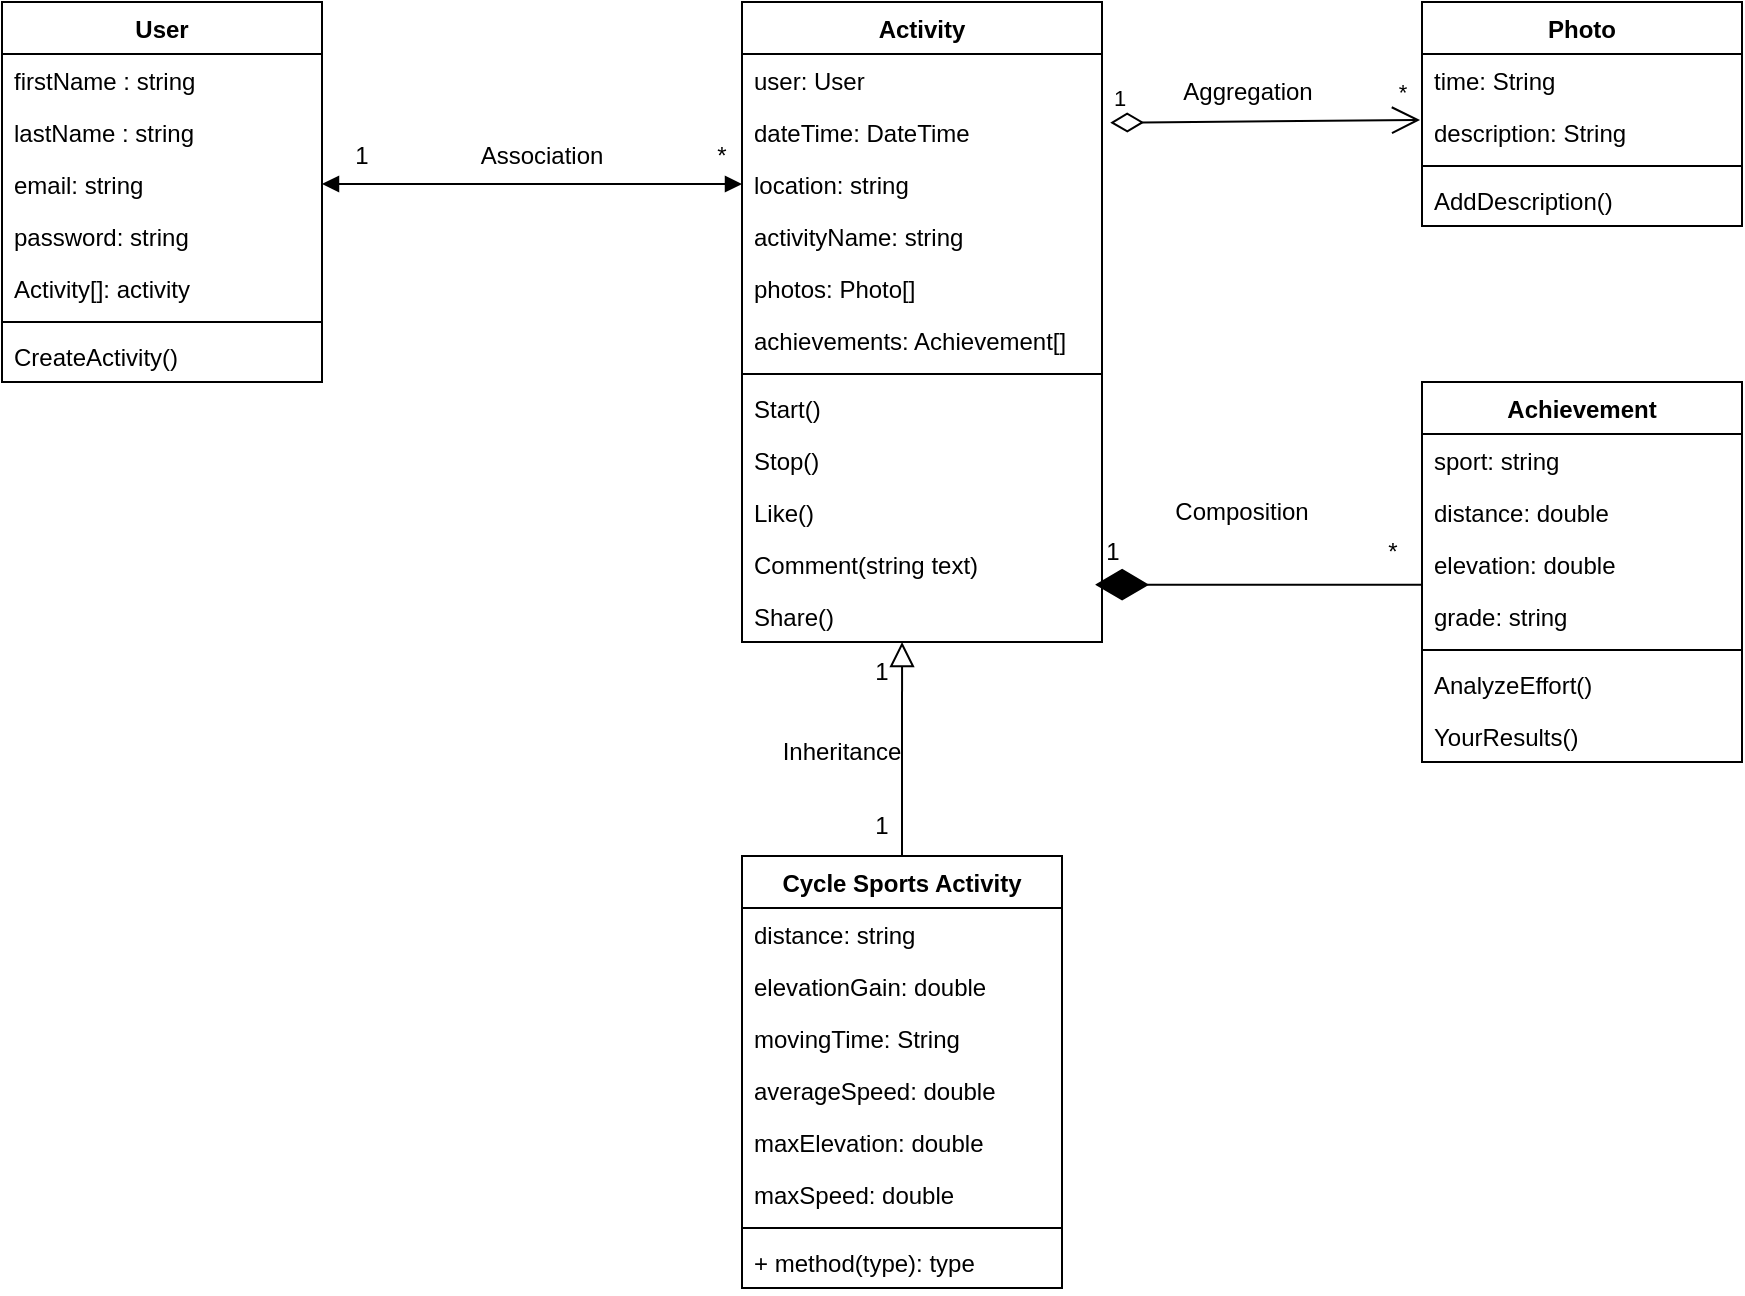 <mxfile version="20.8.19" type="device"><diagram id="C5RBs43oDa-KdzZeNtuy" name="Page-1"><mxGraphModel dx="1434" dy="796" grid="1" gridSize="10" guides="1" tooltips="1" connect="1" arrows="1" fold="1" page="1" pageScale="1" pageWidth="827" pageHeight="1169" math="0" shadow="0"><root><mxCell id="WIyWlLk6GJQsqaUBKTNV-0"/><mxCell id="WIyWlLk6GJQsqaUBKTNV-1" parent="WIyWlLk6GJQsqaUBKTNV-0"/><mxCell id="o6L0MVRRE6MHQpoAwsV1-11" value="Activity" style="swimlane;fontStyle=1;align=center;verticalAlign=top;childLayout=stackLayout;horizontal=1;startSize=26;horizontalStack=0;resizeParent=1;resizeParentMax=0;resizeLast=0;collapsible=1;marginBottom=0;" parent="WIyWlLk6GJQsqaUBKTNV-1" vertex="1"><mxGeometry x="440" y="50" width="180" height="320" as="geometry"/></mxCell><mxCell id="o6L0MVRRE6MHQpoAwsV1-12" value="user: User" style="text;strokeColor=none;fillColor=none;align=left;verticalAlign=top;spacingLeft=4;spacingRight=4;overflow=hidden;rotatable=0;points=[[0,0.5],[1,0.5]];portConstraint=eastwest;" parent="o6L0MVRRE6MHQpoAwsV1-11" vertex="1"><mxGeometry y="26" width="180" height="26" as="geometry"/></mxCell><mxCell id="o6L0MVRRE6MHQpoAwsV1-15" value="dateTime: DateTime" style="text;strokeColor=none;fillColor=none;align=left;verticalAlign=top;spacingLeft=4;spacingRight=4;overflow=hidden;rotatable=0;points=[[0,0.5],[1,0.5]];portConstraint=eastwest;" parent="o6L0MVRRE6MHQpoAwsV1-11" vertex="1"><mxGeometry y="52" width="180" height="26" as="geometry"/></mxCell><mxCell id="o6L0MVRRE6MHQpoAwsV1-16" value="location: string " style="text;strokeColor=none;fillColor=none;align=left;verticalAlign=top;spacingLeft=4;spacingRight=4;overflow=hidden;rotatable=0;points=[[0,0.5],[1,0.5]];portConstraint=eastwest;" parent="o6L0MVRRE6MHQpoAwsV1-11" vertex="1"><mxGeometry y="78" width="180" height="26" as="geometry"/></mxCell><mxCell id="o6L0MVRRE6MHQpoAwsV1-17" value="activityName: string " style="text;strokeColor=none;fillColor=none;align=left;verticalAlign=top;spacingLeft=4;spacingRight=4;overflow=hidden;rotatable=0;points=[[0,0.5],[1,0.5]];portConstraint=eastwest;" parent="o6L0MVRRE6MHQpoAwsV1-11" vertex="1"><mxGeometry y="104" width="180" height="26" as="geometry"/></mxCell><mxCell id="Q2yVUJdEQ06yxl1sDuA2-0" value="photos: Photo[]" style="text;strokeColor=none;fillColor=none;align=left;verticalAlign=top;spacingLeft=4;spacingRight=4;overflow=hidden;rotatable=0;points=[[0,0.5],[1,0.5]];portConstraint=eastwest;" vertex="1" parent="o6L0MVRRE6MHQpoAwsV1-11"><mxGeometry y="130" width="180" height="26" as="geometry"/></mxCell><mxCell id="o6L0MVRRE6MHQpoAwsV1-19" value="achievements: Achievement[]" style="text;strokeColor=none;fillColor=none;align=left;verticalAlign=top;spacingLeft=4;spacingRight=4;overflow=hidden;rotatable=0;points=[[0,0.5],[1,0.5]];portConstraint=eastwest;" parent="o6L0MVRRE6MHQpoAwsV1-11" vertex="1"><mxGeometry y="156" width="180" height="26" as="geometry"/></mxCell><mxCell id="o6L0MVRRE6MHQpoAwsV1-13" value="" style="line;strokeWidth=1;fillColor=none;align=left;verticalAlign=middle;spacingTop=-1;spacingLeft=3;spacingRight=3;rotatable=0;labelPosition=right;points=[];portConstraint=eastwest;strokeColor=inherit;" parent="o6L0MVRRE6MHQpoAwsV1-11" vertex="1"><mxGeometry y="182" width="180" height="8" as="geometry"/></mxCell><mxCell id="o6L0MVRRE6MHQpoAwsV1-14" value="Start()" style="text;strokeColor=none;fillColor=none;align=left;verticalAlign=top;spacingLeft=4;spacingRight=4;overflow=hidden;rotatable=0;points=[[0,0.5],[1,0.5]];portConstraint=eastwest;" parent="o6L0MVRRE6MHQpoAwsV1-11" vertex="1"><mxGeometry y="190" width="180" height="26" as="geometry"/></mxCell><mxCell id="o6L0MVRRE6MHQpoAwsV1-27" value="Stop()" style="text;strokeColor=none;fillColor=none;align=left;verticalAlign=top;spacingLeft=4;spacingRight=4;overflow=hidden;rotatable=0;points=[[0,0.5],[1,0.5]];portConstraint=eastwest;" parent="o6L0MVRRE6MHQpoAwsV1-11" vertex="1"><mxGeometry y="216" width="180" height="26" as="geometry"/></mxCell><mxCell id="o6L0MVRRE6MHQpoAwsV1-26" value="Like()" style="text;strokeColor=none;fillColor=none;align=left;verticalAlign=top;spacingLeft=4;spacingRight=4;overflow=hidden;rotatable=0;points=[[0,0.5],[1,0.5]];portConstraint=eastwest;" parent="o6L0MVRRE6MHQpoAwsV1-11" vertex="1"><mxGeometry y="242" width="180" height="26" as="geometry"/></mxCell><mxCell id="o6L0MVRRE6MHQpoAwsV1-20" value="Comment(string text)" style="text;strokeColor=none;fillColor=none;align=left;verticalAlign=top;spacingLeft=4;spacingRight=4;overflow=hidden;rotatable=0;points=[[0,0.5],[1,0.5]];portConstraint=eastwest;" parent="o6L0MVRRE6MHQpoAwsV1-11" vertex="1"><mxGeometry y="268" width="180" height="26" as="geometry"/></mxCell><mxCell id="o6L0MVRRE6MHQpoAwsV1-21" value="Share()" style="text;strokeColor=none;fillColor=none;align=left;verticalAlign=top;spacingLeft=4;spacingRight=4;overflow=hidden;rotatable=0;points=[[0,0.5],[1,0.5]];portConstraint=eastwest;" parent="o6L0MVRRE6MHQpoAwsV1-11" vertex="1"><mxGeometry y="294" width="180" height="26" as="geometry"/></mxCell><mxCell id="o6L0MVRRE6MHQpoAwsV1-36" value="Photo" style="swimlane;fontStyle=1;align=center;verticalAlign=top;childLayout=stackLayout;horizontal=1;startSize=26;horizontalStack=0;resizeParent=1;resizeParentMax=0;resizeLast=0;collapsible=1;marginBottom=0;" parent="WIyWlLk6GJQsqaUBKTNV-1" vertex="1"><mxGeometry x="780" y="50" width="160" height="112" as="geometry"/></mxCell><mxCell id="o6L0MVRRE6MHQpoAwsV1-37" value="time: String" style="text;strokeColor=none;fillColor=none;align=left;verticalAlign=top;spacingLeft=4;spacingRight=4;overflow=hidden;rotatable=0;points=[[0,0.5],[1,0.5]];portConstraint=eastwest;" parent="o6L0MVRRE6MHQpoAwsV1-36" vertex="1"><mxGeometry y="26" width="160" height="26" as="geometry"/></mxCell><mxCell id="o6L0MVRRE6MHQpoAwsV1-49" value="description: String" style="text;strokeColor=none;fillColor=none;align=left;verticalAlign=top;spacingLeft=4;spacingRight=4;overflow=hidden;rotatable=0;points=[[0,0.5],[1,0.5]];portConstraint=eastwest;" parent="o6L0MVRRE6MHQpoAwsV1-36" vertex="1"><mxGeometry y="52" width="160" height="26" as="geometry"/></mxCell><mxCell id="o6L0MVRRE6MHQpoAwsV1-38" value="" style="line;strokeWidth=1;fillColor=none;align=left;verticalAlign=middle;spacingTop=-1;spacingLeft=3;spacingRight=3;rotatable=0;labelPosition=right;points=[];portConstraint=eastwest;strokeColor=inherit;" parent="o6L0MVRRE6MHQpoAwsV1-36" vertex="1"><mxGeometry y="78" width="160" height="8" as="geometry"/></mxCell><mxCell id="o6L0MVRRE6MHQpoAwsV1-39" value="AddDescription()" style="text;strokeColor=none;fillColor=none;align=left;verticalAlign=top;spacingLeft=4;spacingRight=4;overflow=hidden;rotatable=0;points=[[0,0.5],[1,0.5]];portConstraint=eastwest;" parent="o6L0MVRRE6MHQpoAwsV1-36" vertex="1"><mxGeometry y="86" width="160" height="26" as="geometry"/></mxCell><mxCell id="o6L0MVRRE6MHQpoAwsV1-50" value="Achievement" style="swimlane;fontStyle=1;align=center;verticalAlign=top;childLayout=stackLayout;horizontal=1;startSize=26;horizontalStack=0;resizeParent=1;resizeParentMax=0;resizeLast=0;collapsible=1;marginBottom=0;" parent="WIyWlLk6GJQsqaUBKTNV-1" vertex="1"><mxGeometry x="780" y="240" width="160" height="190" as="geometry"/></mxCell><mxCell id="o6L0MVRRE6MHQpoAwsV1-51" value="sport: string&#10;" style="text;strokeColor=none;fillColor=none;align=left;verticalAlign=top;spacingLeft=4;spacingRight=4;overflow=hidden;rotatable=0;points=[[0,0.5],[1,0.5]];portConstraint=eastwest;" parent="o6L0MVRRE6MHQpoAwsV1-50" vertex="1"><mxGeometry y="26" width="160" height="26" as="geometry"/></mxCell><mxCell id="o6L0MVRRE6MHQpoAwsV1-54" value="distance: double" style="text;strokeColor=none;fillColor=none;align=left;verticalAlign=top;spacingLeft=4;spacingRight=4;overflow=hidden;rotatable=0;points=[[0,0.5],[1,0.5]];portConstraint=eastwest;" parent="o6L0MVRRE6MHQpoAwsV1-50" vertex="1"><mxGeometry y="52" width="160" height="26" as="geometry"/></mxCell><mxCell id="o6L0MVRRE6MHQpoAwsV1-56" value="elevation: double" style="text;strokeColor=none;fillColor=none;align=left;verticalAlign=top;spacingLeft=4;spacingRight=4;overflow=hidden;rotatable=0;points=[[0,0.5],[1,0.5]];portConstraint=eastwest;" parent="o6L0MVRRE6MHQpoAwsV1-50" vertex="1"><mxGeometry y="78" width="160" height="26" as="geometry"/></mxCell><mxCell id="o6L0MVRRE6MHQpoAwsV1-57" value="grade: string" style="text;strokeColor=none;fillColor=none;align=left;verticalAlign=top;spacingLeft=4;spacingRight=4;overflow=hidden;rotatable=0;points=[[0,0.5],[1,0.5]];portConstraint=eastwest;" parent="o6L0MVRRE6MHQpoAwsV1-50" vertex="1"><mxGeometry y="104" width="160" height="26" as="geometry"/></mxCell><mxCell id="o6L0MVRRE6MHQpoAwsV1-52" value="" style="line;strokeWidth=1;fillColor=none;align=left;verticalAlign=middle;spacingTop=-1;spacingLeft=3;spacingRight=3;rotatable=0;labelPosition=right;points=[];portConstraint=eastwest;strokeColor=inherit;" parent="o6L0MVRRE6MHQpoAwsV1-50" vertex="1"><mxGeometry y="130" width="160" height="8" as="geometry"/></mxCell><mxCell id="o6L0MVRRE6MHQpoAwsV1-53" value="AnalyzeEffort()" style="text;strokeColor=none;fillColor=none;align=left;verticalAlign=top;spacingLeft=4;spacingRight=4;overflow=hidden;rotatable=0;points=[[0,0.5],[1,0.5]];portConstraint=eastwest;" parent="o6L0MVRRE6MHQpoAwsV1-50" vertex="1"><mxGeometry y="138" width="160" height="26" as="geometry"/></mxCell><mxCell id="o6L0MVRRE6MHQpoAwsV1-55" value="YourResults()" style="text;strokeColor=none;fillColor=none;align=left;verticalAlign=top;spacingLeft=4;spacingRight=4;overflow=hidden;rotatable=0;points=[[0,0.5],[1,0.5]];portConstraint=eastwest;" parent="o6L0MVRRE6MHQpoAwsV1-50" vertex="1"><mxGeometry y="164" width="160" height="26" as="geometry"/></mxCell><mxCell id="o6L0MVRRE6MHQpoAwsV1-63" value="1" style="endArrow=open;html=1;endSize=12;startArrow=diamondThin;startSize=14;startFill=0;align=left;verticalAlign=bottom;rounded=0;exitX=1.023;exitY=0.321;exitDx=0;exitDy=0;exitPerimeter=0;entryX=-0.006;entryY=0.269;entryDx=0;entryDy=0;entryPerimeter=0;" parent="WIyWlLk6GJQsqaUBKTNV-1" source="o6L0MVRRE6MHQpoAwsV1-15" edge="1" target="o6L0MVRRE6MHQpoAwsV1-49"><mxGeometry x="-1" y="3" relative="1" as="geometry"><mxPoint x="620" y="220" as="sourcePoint"/><mxPoint x="760" y="109" as="targetPoint"/></mxGeometry></mxCell><mxCell id="0hP5-oJ4GuAg51ik-DVB-3" value="*" style="edgeLabel;html=1;align=center;verticalAlign=middle;resizable=0;points=[];" parent="o6L0MVRRE6MHQpoAwsV1-63" vertex="1" connectable="0"><mxGeometry x="-0.855" y="-1" relative="1" as="geometry"><mxPoint x="135" y="-16" as="offset"/></mxGeometry></mxCell><mxCell id="o6L0MVRRE6MHQpoAwsV1-69" value="Cycle Sports Activity" style="swimlane;fontStyle=1;align=center;verticalAlign=top;childLayout=stackLayout;horizontal=1;startSize=26;horizontalStack=0;resizeParent=1;resizeParentMax=0;resizeLast=0;collapsible=1;marginBottom=0;" parent="WIyWlLk6GJQsqaUBKTNV-1" vertex="1"><mxGeometry x="440" y="477" width="160" height="216" as="geometry"/></mxCell><mxCell id="o6L0MVRRE6MHQpoAwsV1-70" value="distance: string" style="text;strokeColor=none;fillColor=none;align=left;verticalAlign=top;spacingLeft=4;spacingRight=4;overflow=hidden;rotatable=0;points=[[0,0.5],[1,0.5]];portConstraint=eastwest;" parent="o6L0MVRRE6MHQpoAwsV1-69" vertex="1"><mxGeometry y="26" width="160" height="26" as="geometry"/></mxCell><mxCell id="o6L0MVRRE6MHQpoAwsV1-147" value="elevationGain: double" style="text;strokeColor=none;fillColor=none;align=left;verticalAlign=top;spacingLeft=4;spacingRight=4;overflow=hidden;rotatable=0;points=[[0,0.5],[1,0.5]];portConstraint=eastwest;" parent="o6L0MVRRE6MHQpoAwsV1-69" vertex="1"><mxGeometry y="52" width="160" height="26" as="geometry"/></mxCell><mxCell id="o6L0MVRRE6MHQpoAwsV1-148" value="movingTime: String" style="text;strokeColor=none;fillColor=none;align=left;verticalAlign=top;spacingLeft=4;spacingRight=4;overflow=hidden;rotatable=0;points=[[0,0.5],[1,0.5]];portConstraint=eastwest;" parent="o6L0MVRRE6MHQpoAwsV1-69" vertex="1"><mxGeometry y="78" width="160" height="26" as="geometry"/></mxCell><mxCell id="o6L0MVRRE6MHQpoAwsV1-149" value="averageSpeed: double" style="text;strokeColor=none;fillColor=none;align=left;verticalAlign=top;spacingLeft=4;spacingRight=4;overflow=hidden;rotatable=0;points=[[0,0.5],[1,0.5]];portConstraint=eastwest;" parent="o6L0MVRRE6MHQpoAwsV1-69" vertex="1"><mxGeometry y="104" width="160" height="26" as="geometry"/></mxCell><mxCell id="o6L0MVRRE6MHQpoAwsV1-150" value="maxElevation: double" style="text;strokeColor=none;fillColor=none;align=left;verticalAlign=top;spacingLeft=4;spacingRight=4;overflow=hidden;rotatable=0;points=[[0,0.5],[1,0.5]];portConstraint=eastwest;" parent="o6L0MVRRE6MHQpoAwsV1-69" vertex="1"><mxGeometry y="130" width="160" height="26" as="geometry"/></mxCell><mxCell id="o6L0MVRRE6MHQpoAwsV1-151" value="maxSpeed: double" style="text;strokeColor=none;fillColor=none;align=left;verticalAlign=top;spacingLeft=4;spacingRight=4;overflow=hidden;rotatable=0;points=[[0,0.5],[1,0.5]];portConstraint=eastwest;" parent="o6L0MVRRE6MHQpoAwsV1-69" vertex="1"><mxGeometry y="156" width="160" height="26" as="geometry"/></mxCell><mxCell id="o6L0MVRRE6MHQpoAwsV1-71" value="" style="line;strokeWidth=1;fillColor=none;align=left;verticalAlign=middle;spacingTop=-1;spacingLeft=3;spacingRight=3;rotatable=0;labelPosition=right;points=[];portConstraint=eastwest;strokeColor=inherit;" parent="o6L0MVRRE6MHQpoAwsV1-69" vertex="1"><mxGeometry y="182" width="160" height="8" as="geometry"/></mxCell><mxCell id="o6L0MVRRE6MHQpoAwsV1-72" value="+ method(type): type" style="text;strokeColor=none;fillColor=none;align=left;verticalAlign=top;spacingLeft=4;spacingRight=4;overflow=hidden;rotatable=0;points=[[0,0.5],[1,0.5]];portConstraint=eastwest;" parent="o6L0MVRRE6MHQpoAwsV1-69" vertex="1"><mxGeometry y="190" width="160" height="26" as="geometry"/></mxCell><mxCell id="o6L0MVRRE6MHQpoAwsV1-77" value="" style="endArrow=block;endSize=10;endFill=0;shadow=0;strokeWidth=1;rounded=0;elbow=vertical;exitX=0.5;exitY=0;exitDx=0;exitDy=0;entryX=0.667;entryY=0;entryDx=0;entryDy=0;entryPerimeter=0;" parent="WIyWlLk6GJQsqaUBKTNV-1" source="o6L0MVRRE6MHQpoAwsV1-69" edge="1" target="0hP5-oJ4GuAg51ik-DVB-7"><mxGeometry width="160" relative="1" as="geometry"><mxPoint x="383" y="-70" as="sourcePoint"/><mxPoint x="520" y="350" as="targetPoint"/></mxGeometry></mxCell><mxCell id="o6L0MVRRE6MHQpoAwsV1-121" value="User" style="swimlane;fontStyle=1;align=center;verticalAlign=top;childLayout=stackLayout;horizontal=1;startSize=26;horizontalStack=0;resizeParent=1;resizeParentMax=0;resizeLast=0;collapsible=1;marginBottom=0;" parent="WIyWlLk6GJQsqaUBKTNV-1" vertex="1"><mxGeometry x="70" y="50" width="160" height="190" as="geometry"/></mxCell><mxCell id="o6L0MVRRE6MHQpoAwsV1-122" value="firstName : string" style="text;strokeColor=none;fillColor=none;align=left;verticalAlign=top;spacingLeft=4;spacingRight=4;overflow=hidden;rotatable=0;points=[[0,0.5],[1,0.5]];portConstraint=eastwest;" parent="o6L0MVRRE6MHQpoAwsV1-121" vertex="1"><mxGeometry y="26" width="160" height="26" as="geometry"/></mxCell><mxCell id="o6L0MVRRE6MHQpoAwsV1-125" value="lastName : string" style="text;strokeColor=none;fillColor=none;align=left;verticalAlign=top;spacingLeft=4;spacingRight=4;overflow=hidden;rotatable=0;points=[[0,0.5],[1,0.5]];portConstraint=eastwest;" parent="o6L0MVRRE6MHQpoAwsV1-121" vertex="1"><mxGeometry y="52" width="160" height="26" as="geometry"/></mxCell><mxCell id="o6L0MVRRE6MHQpoAwsV1-127" value="email: string" style="text;strokeColor=none;fillColor=none;align=left;verticalAlign=top;spacingLeft=4;spacingRight=4;overflow=hidden;rotatable=0;points=[[0,0.5],[1,0.5]];portConstraint=eastwest;" parent="o6L0MVRRE6MHQpoAwsV1-121" vertex="1"><mxGeometry y="78" width="160" height="26" as="geometry"/></mxCell><mxCell id="Q2yVUJdEQ06yxl1sDuA2-5" value="password: string" style="text;strokeColor=none;fillColor=none;align=left;verticalAlign=top;spacingLeft=4;spacingRight=4;overflow=hidden;rotatable=0;points=[[0,0.5],[1,0.5]];portConstraint=eastwest;" vertex="1" parent="o6L0MVRRE6MHQpoAwsV1-121"><mxGeometry y="104" width="160" height="26" as="geometry"/></mxCell><mxCell id="o6L0MVRRE6MHQpoAwsV1-146" value="Activity[]: activity" style="text;strokeColor=none;fillColor=none;align=left;verticalAlign=top;spacingLeft=4;spacingRight=4;overflow=hidden;rotatable=0;points=[[0,0.5],[1,0.5]];portConstraint=eastwest;" parent="o6L0MVRRE6MHQpoAwsV1-121" vertex="1"><mxGeometry y="130" width="160" height="26" as="geometry"/></mxCell><mxCell id="o6L0MVRRE6MHQpoAwsV1-123" value="" style="line;strokeWidth=1;fillColor=none;align=left;verticalAlign=middle;spacingTop=-1;spacingLeft=3;spacingRight=3;rotatable=0;labelPosition=right;points=[];portConstraint=eastwest;strokeColor=inherit;" parent="o6L0MVRRE6MHQpoAwsV1-121" vertex="1"><mxGeometry y="156" width="160" height="8" as="geometry"/></mxCell><mxCell id="o6L0MVRRE6MHQpoAwsV1-124" value="CreateActivity()" style="text;strokeColor=none;fillColor=none;align=left;verticalAlign=top;spacingLeft=4;spacingRight=4;overflow=hidden;rotatable=0;points=[[0,0.5],[1,0.5]];portConstraint=eastwest;" parent="o6L0MVRRE6MHQpoAwsV1-121" vertex="1"><mxGeometry y="164" width="160" height="26" as="geometry"/></mxCell><mxCell id="o6L0MVRRE6MHQpoAwsV1-126" value="" style="endArrow=block;startArrow=block;endFill=1;startFill=1;html=1;rounded=0;exitX=1;exitY=0.5;exitDx=0;exitDy=0;exitPerimeter=0;" parent="WIyWlLk6GJQsqaUBKTNV-1" source="o6L0MVRRE6MHQpoAwsV1-127" edge="1"><mxGeometry width="160" relative="1" as="geometry"><mxPoint x="230" y="137.41" as="sourcePoint"/><mxPoint x="440" y="141" as="targetPoint"/></mxGeometry></mxCell><mxCell id="o6L0MVRRE6MHQpoAwsV1-152" value="Inheritance" style="text;html=1;strokeColor=none;fillColor=none;align=center;verticalAlign=middle;whiteSpace=wrap;rounded=0;" parent="WIyWlLk6GJQsqaUBKTNV-1" vertex="1"><mxGeometry x="460" y="410" width="60" height="30" as="geometry"/></mxCell><mxCell id="o6L0MVRRE6MHQpoAwsV1-154" value="Association" style="text;html=1;strokeColor=none;fillColor=none;align=center;verticalAlign=middle;whiteSpace=wrap;rounded=0;" parent="WIyWlLk6GJQsqaUBKTNV-1" vertex="1"><mxGeometry x="310" y="112" width="60" height="30" as="geometry"/></mxCell><mxCell id="o6L0MVRRE6MHQpoAwsV1-155" value="Aggregation" style="text;html=1;strokeColor=none;fillColor=none;align=center;verticalAlign=middle;whiteSpace=wrap;rounded=0;" parent="WIyWlLk6GJQsqaUBKTNV-1" vertex="1"><mxGeometry x="663" y="80" width="60" height="30" as="geometry"/></mxCell><mxCell id="o6L0MVRRE6MHQpoAwsV1-167" value="" style="endArrow=diamondThin;endFill=1;endSize=24;html=1;rounded=0;entryX=0.981;entryY=-0.103;entryDx=0;entryDy=0;entryPerimeter=0;exitX=0;exitY=0.897;exitDx=0;exitDy=0;exitPerimeter=0;" parent="WIyWlLk6GJQsqaUBKTNV-1" source="o6L0MVRRE6MHQpoAwsV1-56" target="o6L0MVRRE6MHQpoAwsV1-21" edge="1"><mxGeometry width="160" relative="1" as="geometry"><mxPoint x="760" y="320" as="sourcePoint"/><mxPoint x="620" y="322" as="targetPoint"/></mxGeometry></mxCell><mxCell id="o6L0MVRRE6MHQpoAwsV1-171" value="Composition" style="text;html=1;strokeColor=none;fillColor=none;align=center;verticalAlign=middle;whiteSpace=wrap;rounded=0;" parent="WIyWlLk6GJQsqaUBKTNV-1" vertex="1"><mxGeometry x="660" y="290" width="60" height="30" as="geometry"/></mxCell><mxCell id="0hP5-oJ4GuAg51ik-DVB-0" value="1" style="text;html=1;strokeColor=none;fillColor=none;align=center;verticalAlign=middle;whiteSpace=wrap;rounded=0;" parent="WIyWlLk6GJQsqaUBKTNV-1" vertex="1"><mxGeometry x="220" y="112" width="60" height="30" as="geometry"/></mxCell><mxCell id="0hP5-oJ4GuAg51ik-DVB-1" value="*" style="text;html=1;strokeColor=none;fillColor=none;align=center;verticalAlign=middle;whiteSpace=wrap;rounded=0;" parent="WIyWlLk6GJQsqaUBKTNV-1" vertex="1"><mxGeometry x="400" y="112" width="60" height="30" as="geometry"/></mxCell><mxCell id="0hP5-oJ4GuAg51ik-DVB-4" value="1" style="text;html=1;align=center;verticalAlign=middle;resizable=0;points=[];autosize=1;strokeColor=none;fillColor=none;" parent="WIyWlLk6GJQsqaUBKTNV-1" vertex="1"><mxGeometry x="610" y="310" width="30" height="30" as="geometry"/></mxCell><mxCell id="0hP5-oJ4GuAg51ik-DVB-6" value="*" style="text;html=1;align=center;verticalAlign=middle;resizable=0;points=[];autosize=1;strokeColor=none;fillColor=none;" parent="WIyWlLk6GJQsqaUBKTNV-1" vertex="1"><mxGeometry x="750" y="310" width="30" height="30" as="geometry"/></mxCell><mxCell id="0hP5-oJ4GuAg51ik-DVB-7" value="1" style="text;html=1;strokeColor=none;fillColor=none;align=center;verticalAlign=middle;whiteSpace=wrap;rounded=0;" parent="WIyWlLk6GJQsqaUBKTNV-1" vertex="1"><mxGeometry x="480" y="370" width="60" height="30" as="geometry"/></mxCell><mxCell id="0hP5-oJ4GuAg51ik-DVB-8" value="1" style="text;html=1;strokeColor=none;fillColor=none;align=center;verticalAlign=middle;whiteSpace=wrap;rounded=0;" parent="WIyWlLk6GJQsqaUBKTNV-1" vertex="1"><mxGeometry x="480" y="447" width="60" height="30" as="geometry"/></mxCell></root></mxGraphModel></diagram></mxfile>